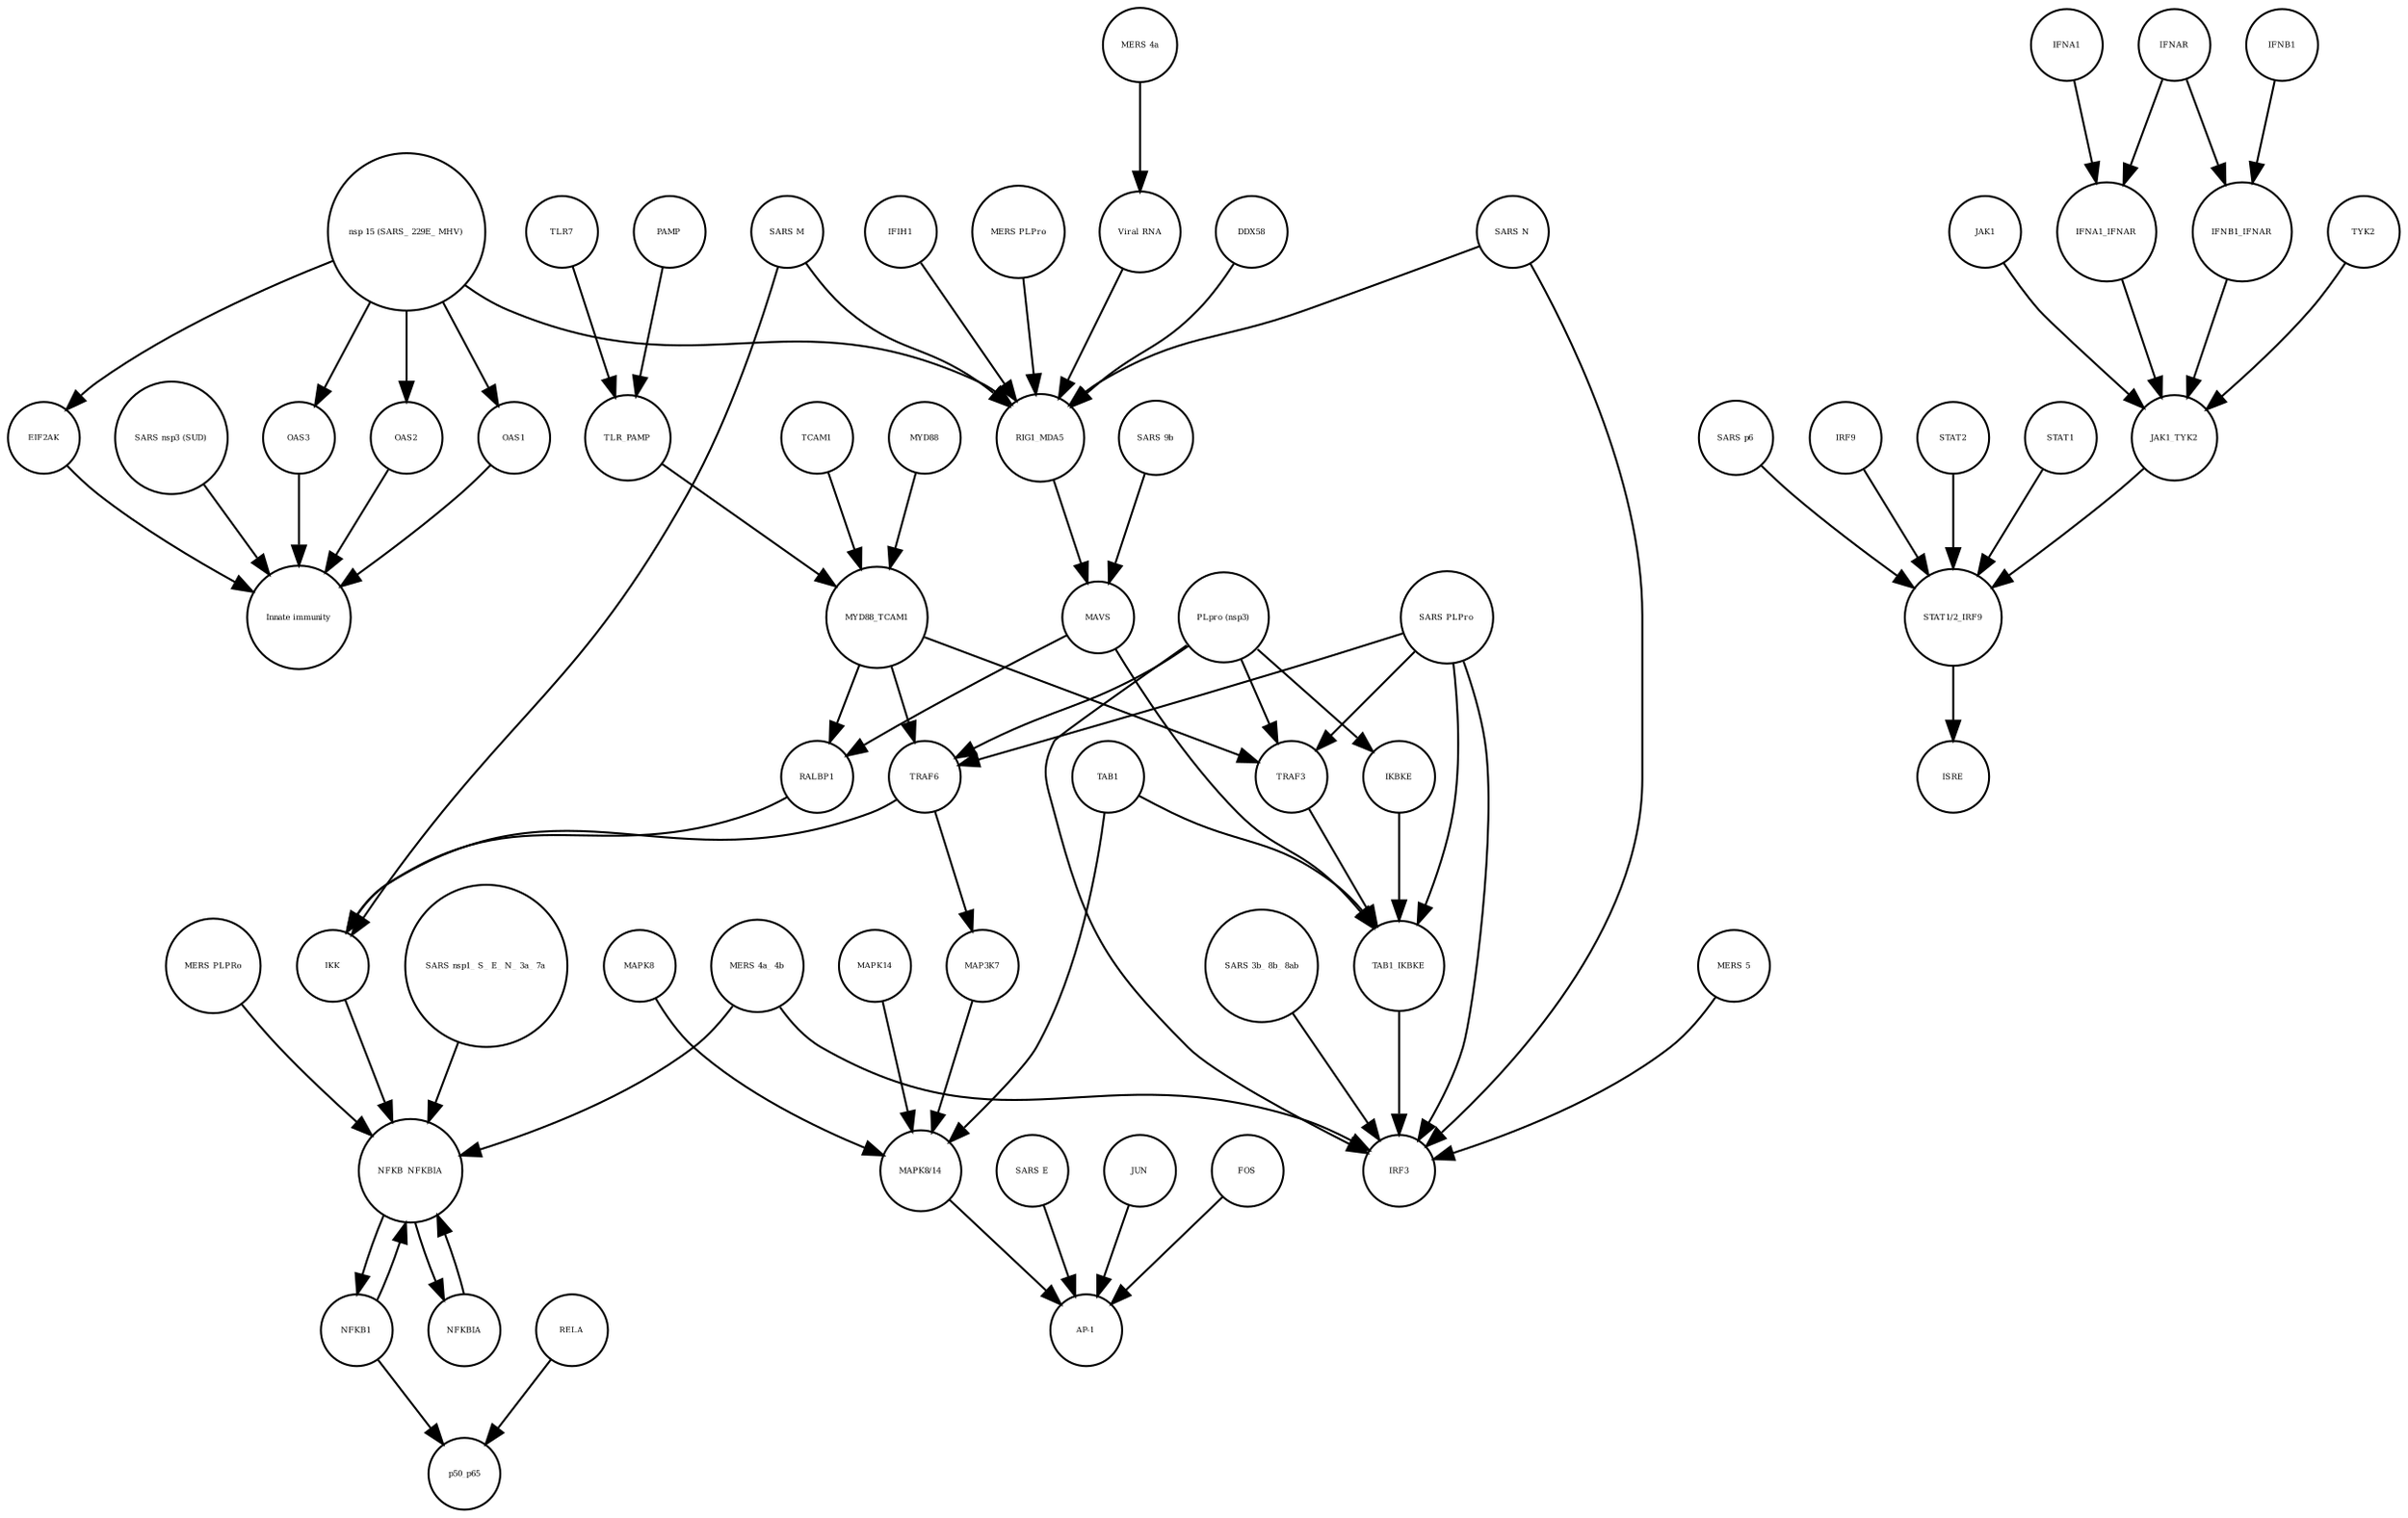 strict digraph  {
OAS3 [annotation=urn_miriam_pubmed_31226023, bipartite=0, cls=macromolecule, fontsize=4, label=OAS3, shape=circle];
"Innate immunity" [annotation=urn_miriam_pubmed_31226023, bipartite=0, cls=phenotype, fontsize=4, label="Innate immunity", shape=circle];
OAS2 [annotation=urn_miriam_pubmed_31226023, bipartite=0, cls=macromolecule, fontsize=4, label=OAS2, shape=circle];
OAS1 [annotation=urn_miriam_pubmed_31226023, bipartite=0, cls=macromolecule, fontsize=4, label=OAS1, shape=circle];
EIF2AK [annotation=urn_miriam_pubmed_31226023, bipartite=0, cls=macromolecule, fontsize=4, label=EIF2AK, shape=circle];
"SARS nsp3 (SUD)" [annotation=urn_miriam_pubmed_31226023, bipartite=0, cls=macromolecule, fontsize=4, label="SARS nsp3 (SUD)", shape=circle];
TRAF3 [annotation="", bipartite=0, cls=macromolecule, fontsize=4, label=TRAF3, shape=circle];
"MERS 4a_ 4b" [annotation="", bipartite=0, cls=macromolecule, fontsize=4, label="MERS 4a_ 4b", shape=circle];
TLR7 [annotation="", bipartite=0, cls=macromolecule, fontsize=4, label=TLR7, shape=circle];
MAP3K7 [annotation="", bipartite=0, cls=macromolecule, fontsize=4, label=MAP3K7, shape=circle];
IFNA1_IFNAR [annotation=urn_miriam_pubmed_31226023, bipartite=0, cls=complex, fontsize=4, label=IFNA1_IFNAR, shape=circle];
"SARS PLPro" [annotation=urn_miriam_pubmed_31226023, bipartite=0, cls=macromolecule, fontsize=4, label="SARS PLPro", shape=circle];
RIG1_MDA5 [annotation="", bipartite=0, cls=complex, fontsize=4, label=RIG1_MDA5, shape=circle];
"nsp 15 (SARS_ 229E_ MHV)" [annotation=urn_miriam_pubmed_31226023, bipartite=0, cls=macromolecule, fontsize=4, label="nsp 15 (SARS_ 229E_ MHV)", shape=circle];
"SARS 3b_ 8b_ 8ab" [annotation=urn_miriam_pubmed_31226023, bipartite=0, cls=macromolecule, fontsize=4, label="SARS 3b_ 8b_ 8ab", shape=circle];
MYD88 [annotation=urn_miriam_pubmed_31226023, bipartite=0, cls=macromolecule, fontsize=4, label=MYD88, shape=circle];
"SARS p6" [annotation=urn_miriam_pubmed_31226023, bipartite=0, cls=macromolecule, fontsize=4, label="SARS p6", shape=circle];
"SARS E" [annotation=urn_miriam_pubmed_31226023, bipartite=0, cls=macromolecule, fontsize=4, label="SARS E", shape=circle];
MYD88_TCAM1 [annotation="", bipartite=0, cls=complex, fontsize=4, label=MYD88_TCAM1, shape=circle];
IKK [annotation="", bipartite=0, cls=complex, fontsize=4, label=IKK, shape=circle];
PAMP [annotation="", bipartite=0, cls="simple chemical", fontsize=4, label=PAMP, shape=circle];
"SARS M" [annotation=urn_miriam_pubmed_31226023, bipartite=0, cls=macromolecule, fontsize=4, label="SARS M", shape=circle];
MAVS [annotation="", bipartite=0, cls=macromolecule, fontsize=4, label=MAVS, shape=circle];
"SARS N" [annotation="", bipartite=0, cls=macromolecule, fontsize=4, label="SARS N", shape=circle];
RELA [annotation="", bipartite=0, cls=macromolecule, fontsize=4, label=RELA, shape=circle];
"SARS 9b" [annotation=urn_miriam_pubmed_31226023, bipartite=0, cls=macromolecule, fontsize=4, label="SARS 9b", shape=circle];
IFIH1 [annotation="", bipartite=0, cls=macromolecule, fontsize=4, label=IFIH1, shape=circle];
IFNAR [annotation=urn_miriam_pubmed_31226023, bipartite=0, cls=complex, fontsize=4, label=IFNAR, shape=circle];
JAK1 [annotation=urn_miriam_pubmed_31226023, bipartite=0, cls=macromolecule, fontsize=4, label=JAK1, shape=circle];
TAB1 [annotation="", bipartite=0, cls=macromolecule, fontsize=4, label=TAB1, shape=circle];
"MERS PLPro" [annotation="", bipartite=0, cls=macromolecule, fontsize=4, label="MERS PLPro", shape=circle];
IFNB1_IFNAR [annotation=urn_miriam_pubmed_31226023, bipartite=0, cls=complex, fontsize=4, label=IFNB1_IFNAR, shape=circle];
"Viral RNA" [annotation="", bipartite=0, cls="simple chemical", fontsize=4, label="Viral RNA", shape=circle];
JUN [annotation="", bipartite=0, cls=macromolecule, fontsize=4, label=JUN, shape=circle];
IFNB1 [annotation=urn_miriam_pubmed_24362405, bipartite=0, cls=macromolecule, fontsize=4, label=IFNB1, shape=circle];
"STAT1/2_IRF9" [annotation=urn_miriam_pubmed_31226023, bipartite=0, cls=complex, fontsize=4, label="STAT1/2_IRF9", shape=circle];
"MERS 5" [annotation="", bipartite=0, cls=macromolecule, fontsize=4, label="MERS 5", shape=circle];
MAPK14 [annotation="", bipartite=0, cls=macromolecule, fontsize=4, label=MAPK14, shape=circle];
TRAF6 [annotation="", bipartite=0, cls=macromolecule, fontsize=4, label=TRAF6, shape=circle];
NFKB1 [annotation="", bipartite=0, cls=macromolecule, fontsize=4, label=NFKB1, shape=circle];
TAB1_IKBKE [annotation="", bipartite=0, cls=complex, fontsize=4, label=TAB1_IKBKE, shape=circle];
IKBKE [annotation="", bipartite=0, cls=macromolecule, fontsize=4, label=IKBKE, shape=circle];
IFNA1 [annotation="urn_miriam_pubmed_17911435|urn_miriam_pubmed_24362405", bipartite=0, cls=macromolecule, fontsize=4, label=IFNA1, shape=circle];
TCAM1 [annotation="", bipartite=0, cls=macromolecule, fontsize=4, label=TCAM1, shape=circle];
DDX58 [annotation="", bipartite=0, cls=macromolecule, fontsize=4, label=DDX58, shape=circle];
"MERS 4a" [annotation="", bipartite=0, cls=macromolecule, fontsize=4, label="MERS 4a", shape=circle];
NFKBIA [annotation="", bipartite=0, cls=macromolecule, fontsize=4, label=NFKBIA, shape=circle];
MAPK8 [annotation="", bipartite=0, cls=macromolecule, fontsize=4, label=MAPK8, shape=circle];
"MAPK8/14" [annotation="", bipartite=0, cls=complex, fontsize=4, label="MAPK8/14", shape=circle];
NFKB_NFKBIA [annotation="", bipartite=0, cls=complex, fontsize=4, label=NFKB_NFKBIA, shape=circle];
p50_p65 [annotation="", bipartite=0, cls=complex, fontsize=4, label=p50_p65, shape=circle];
"AP-1" [annotation="", bipartite=0, cls=complex, fontsize=4, label="AP-1", shape=circle];
IRF9 [annotation=urn_miriam_pubmed_31226023, bipartite=0, cls=macromolecule, fontsize=4, label=IRF9, shape=circle];
ISRE [annotation=urn_miriam_pubmed_31226023, bipartite=0, cls=complex, fontsize=4, label=ISRE, shape=circle];
STAT2 [annotation=urn_miriam_pubmed_31226023, bipartite=0, cls=macromolecule, fontsize=4, label=STAT2, shape=circle];
JAK1_TYK2 [annotation=urn_miriam_pubmed_31226023, bipartite=0, cls=complex, fontsize=4, label=JAK1_TYK2, shape=circle];
FOS [annotation="", bipartite=0, cls=macromolecule, fontsize=4, label=FOS, shape=circle];
RALBP1 [annotation="", bipartite=0, cls=macromolecule, fontsize=4, label=RALBP1, shape=circle];
IRF3 [annotation="", bipartite=0, cls=macromolecule, fontsize=4, label=IRF3, shape=circle];
"SARS nsp1_ S_ E_ N_ 3a_ 7a" [annotation=urn_miriam_pubmed_31226023, bipartite=0, cls=macromolecule, fontsize=4, label="SARS nsp1_ S_ E_ N_ 3a_ 7a", shape=circle];
"PLpro (nsp3)" [annotation="", bipartite=0, cls=macromolecule, fontsize=4, label="PLpro (nsp3)", shape=circle];
STAT1 [annotation=urn_miriam_pubmed_31226023, bipartite=0, cls=macromolecule, fontsize=4, label=STAT1, shape=circle];
TYK2 [annotation=urn_miriam_pubmed_31226023, bipartite=0, cls=macromolecule, fontsize=4, label=TYK2, shape=circle];
TLR_PAMP [annotation="", bipartite=0, cls=complex, fontsize=4, label=TLR_PAMP, shape=circle];
"MERS PLPRo" [annotation="", bipartite=0, cls=macromolecule, fontsize=4, label="MERS PLPRo", shape=circle];
OAS3 -> "Innate immunity"  [annotation="", interaction_type=stimulation];
OAS2 -> "Innate immunity"  [annotation="", interaction_type=stimulation];
OAS1 -> "Innate immunity"  [annotation="", interaction_type=stimulation];
EIF2AK -> "Innate immunity"  [annotation="", interaction_type=stimulation];
"SARS nsp3 (SUD)" -> "Innate immunity"  [annotation="", interaction_type=inhibition];
TRAF3 -> TAB1_IKBKE  [annotation="", interaction_type=catalysis];
"MERS 4a_ 4b" -> IRF3  [annotation="", interaction_type=inhibition];
"MERS 4a_ 4b" -> NFKB_NFKBIA  [annotation="", interaction_type=inhibition];
TLR7 -> TLR_PAMP  [annotation="", interaction_type=production];
MAP3K7 -> "MAPK8/14"  [annotation="", interaction_type=catalysis];
IFNA1_IFNAR -> JAK1_TYK2  [annotation=urn_miriam_pubmed_31226023, interaction_type=catalysis];
"SARS PLPro" -> TAB1_IKBKE  [annotation="", interaction_type=inhibition];
"SARS PLPro" -> TRAF6  [annotation=urn_miriam_pubmed_31226023, interaction_type=inhibition];
"SARS PLPro" -> IRF3  [annotation="", interaction_type=inhibition];
"SARS PLPro" -> TRAF3  [annotation="", interaction_type=inhibition];
RIG1_MDA5 -> MAVS  [annotation="", interaction_type=catalysis];
"nsp 15 (SARS_ 229E_ MHV)" -> RIG1_MDA5  [annotation="", interaction_type=inhibition];
"nsp 15 (SARS_ 229E_ MHV)" -> OAS2  [annotation="", interaction_type=inhibition];
"nsp 15 (SARS_ 229E_ MHV)" -> OAS3  [annotation="", interaction_type=inhibition];
"nsp 15 (SARS_ 229E_ MHV)" -> OAS1  [annotation="", interaction_type=inhibition];
"nsp 15 (SARS_ 229E_ MHV)" -> EIF2AK  [annotation="", interaction_type=inhibition];
"SARS 3b_ 8b_ 8ab" -> IRF3  [annotation="", interaction_type=inhibition];
MYD88 -> MYD88_TCAM1  [annotation="", interaction_type=production];
"SARS p6" -> "STAT1/2_IRF9"  [annotation=urn_miriam_pubmed_31226023, interaction_type=inhibition];
"SARS E" -> "AP-1"  [annotation="", interaction_type=catalysis];
MYD88_TCAM1 -> TRAF6  [annotation=urn_miriam_pubmed_31226023, interaction_type=catalysis];
MYD88_TCAM1 -> TRAF3  [annotation="", interaction_type=catalysis];
MYD88_TCAM1 -> RALBP1  [annotation="", interaction_type=catalysis];
IKK -> NFKB_NFKBIA  [annotation="", interaction_type=inhibition];
PAMP -> TLR_PAMP  [annotation="", interaction_type=production];
"SARS M" -> IKK  [annotation="", interaction_type=inhibition];
"SARS M" -> RIG1_MDA5  [annotation="", interaction_type=inhibition];
MAVS -> TAB1_IKBKE  [annotation="", interaction_type=catalysis];
MAVS -> RALBP1  [annotation="", interaction_type=catalysis];
"SARS N" -> IRF3  [annotation="", interaction_type=inhibition];
"SARS N" -> RIG1_MDA5  [annotation="", interaction_type=inhibition];
RELA -> p50_p65  [annotation="", interaction_type=production];
"SARS 9b" -> MAVS  [annotation="", interaction_type=inhibition];
IFIH1 -> RIG1_MDA5  [annotation="", interaction_type=production];
IFNAR -> IFNA1_IFNAR  [annotation="", interaction_type=production];
IFNAR -> IFNB1_IFNAR  [annotation="", interaction_type=production];
JAK1 -> JAK1_TYK2  [annotation="", interaction_type=production];
TAB1 -> TAB1_IKBKE  [annotation="", interaction_type=production];
TAB1 -> "MAPK8/14"  [annotation="", interaction_type=catalysis];
"MERS PLPro" -> RIG1_MDA5  [annotation="", interaction_type=inhibition];
IFNB1_IFNAR -> JAK1_TYK2  [annotation=urn_miriam_pubmed_31226023, interaction_type=catalysis];
"Viral RNA" -> RIG1_MDA5  [annotation="", interaction_type=catalysis];
JUN -> "AP-1"  [annotation="", interaction_type=production];
IFNB1 -> IFNB1_IFNAR  [annotation="", interaction_type=production];
"STAT1/2_IRF9" -> ISRE  [annotation="", interaction_type=production];
"MERS 5" -> IRF3  [annotation="", interaction_type=inhibition];
MAPK14 -> "MAPK8/14"  [annotation="", interaction_type=production];
TRAF6 -> IKK  [annotation="", interaction_type=catalysis];
TRAF6 -> MAP3K7  [annotation="", interaction_type=catalysis];
NFKB1 -> p50_p65  [annotation="", interaction_type=production];
NFKB1 -> NFKB_NFKBIA  [annotation="", interaction_type=production];
TAB1_IKBKE -> IRF3  [annotation="", interaction_type=catalysis];
IKBKE -> TAB1_IKBKE  [annotation="", interaction_type=production];
IFNA1 -> IFNA1_IFNAR  [annotation="", interaction_type=production];
TCAM1 -> MYD88_TCAM1  [annotation="", interaction_type=production];
DDX58 -> RIG1_MDA5  [annotation="", interaction_type=production];
"MERS 4a" -> "Viral RNA"  [annotation="", interaction_type=inhibition];
NFKBIA -> NFKB_NFKBIA  [annotation="", interaction_type=production];
MAPK8 -> "MAPK8/14"  [annotation="", interaction_type=production];
"MAPK8/14" -> "AP-1"  [annotation="", interaction_type=catalysis];
NFKB_NFKBIA -> NFKB1  [annotation="", interaction_type=production];
NFKB_NFKBIA -> NFKBIA  [annotation="", interaction_type=production];
IRF9 -> "STAT1/2_IRF9"  [annotation="", interaction_type=production];
STAT2 -> "STAT1/2_IRF9"  [annotation="", interaction_type=production];
JAK1_TYK2 -> "STAT1/2_IRF9"  [annotation=urn_miriam_pubmed_31226023, interaction_type=catalysis];
FOS -> "AP-1"  [annotation="", interaction_type=production];
RALBP1 -> IKK  [annotation="", interaction_type=catalysis];
"SARS nsp1_ S_ E_ N_ 3a_ 7a" -> NFKB_NFKBIA  [annotation="", interaction_type=catalysis];
"PLpro (nsp3)" -> TRAF6  [annotation=urn_miriam_pubmed_31226023, interaction_type=inhibition];
"PLpro (nsp3)" -> IKBKE  [annotation="", interaction_type=inhibition];
"PLpro (nsp3)" -> IRF3  [annotation="", interaction_type=inhibition];
"PLpro (nsp3)" -> TRAF3  [annotation="", interaction_type=inhibition];
STAT1 -> "STAT1/2_IRF9"  [annotation="", interaction_type=production];
TYK2 -> JAK1_TYK2  [annotation="", interaction_type=production];
TLR_PAMP -> MYD88_TCAM1  [annotation="", interaction_type=catalysis];
"MERS PLPRo" -> NFKB_NFKBIA  [annotation="", interaction_type=inhibition];
}
